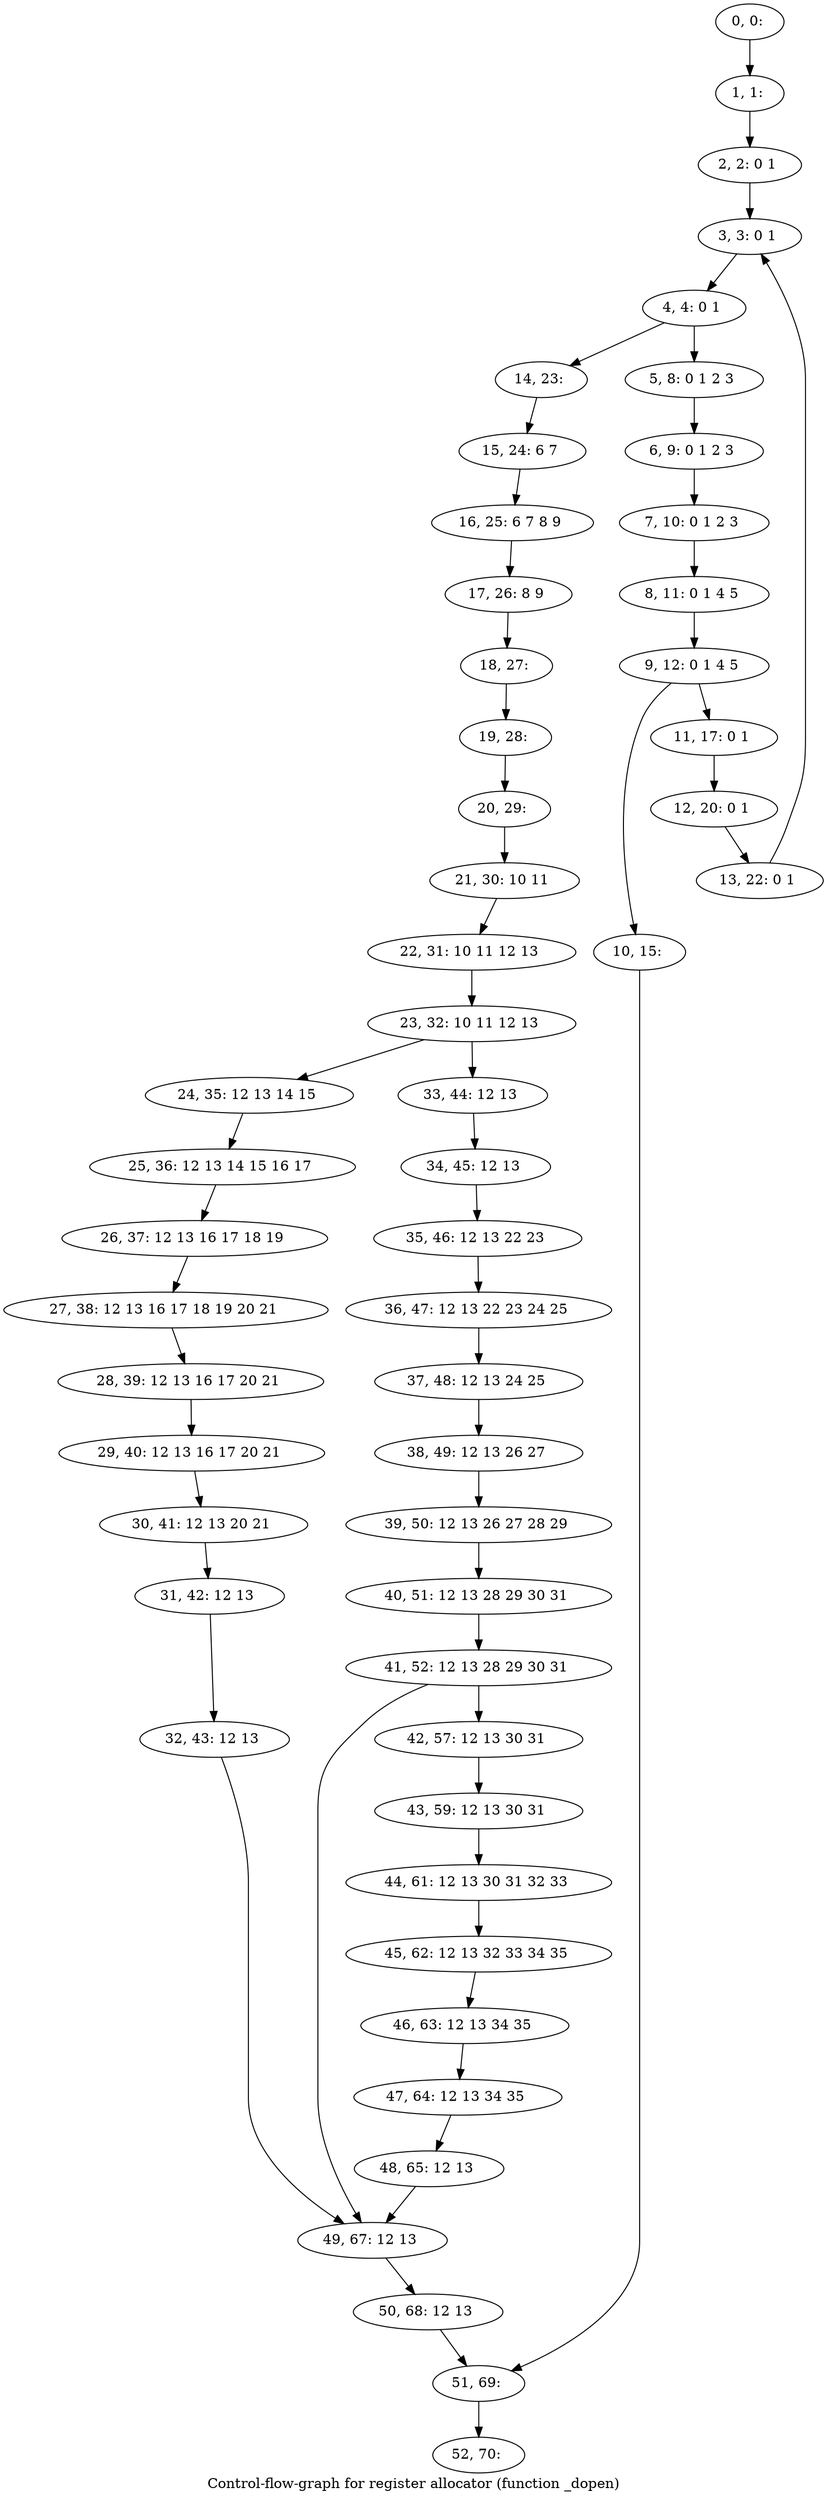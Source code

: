 digraph G {
graph [label="Control-flow-graph for register allocator (function _dopen)"]
0[label="0, 0: "];
1[label="1, 1: "];
2[label="2, 2: 0 1 "];
3[label="3, 3: 0 1 "];
4[label="4, 4: 0 1 "];
5[label="5, 8: 0 1 2 3 "];
6[label="6, 9: 0 1 2 3 "];
7[label="7, 10: 0 1 2 3 "];
8[label="8, 11: 0 1 4 5 "];
9[label="9, 12: 0 1 4 5 "];
10[label="10, 15: "];
11[label="11, 17: 0 1 "];
12[label="12, 20: 0 1 "];
13[label="13, 22: 0 1 "];
14[label="14, 23: "];
15[label="15, 24: 6 7 "];
16[label="16, 25: 6 7 8 9 "];
17[label="17, 26: 8 9 "];
18[label="18, 27: "];
19[label="19, 28: "];
20[label="20, 29: "];
21[label="21, 30: 10 11 "];
22[label="22, 31: 10 11 12 13 "];
23[label="23, 32: 10 11 12 13 "];
24[label="24, 35: 12 13 14 15 "];
25[label="25, 36: 12 13 14 15 16 17 "];
26[label="26, 37: 12 13 16 17 18 19 "];
27[label="27, 38: 12 13 16 17 18 19 20 21 "];
28[label="28, 39: 12 13 16 17 20 21 "];
29[label="29, 40: 12 13 16 17 20 21 "];
30[label="30, 41: 12 13 20 21 "];
31[label="31, 42: 12 13 "];
32[label="32, 43: 12 13 "];
33[label="33, 44: 12 13 "];
34[label="34, 45: 12 13 "];
35[label="35, 46: 12 13 22 23 "];
36[label="36, 47: 12 13 22 23 24 25 "];
37[label="37, 48: 12 13 24 25 "];
38[label="38, 49: 12 13 26 27 "];
39[label="39, 50: 12 13 26 27 28 29 "];
40[label="40, 51: 12 13 28 29 30 31 "];
41[label="41, 52: 12 13 28 29 30 31 "];
42[label="42, 57: 12 13 30 31 "];
43[label="43, 59: 12 13 30 31 "];
44[label="44, 61: 12 13 30 31 32 33 "];
45[label="45, 62: 12 13 32 33 34 35 "];
46[label="46, 63: 12 13 34 35 "];
47[label="47, 64: 12 13 34 35 "];
48[label="48, 65: 12 13 "];
49[label="49, 67: 12 13 "];
50[label="50, 68: 12 13 "];
51[label="51, 69: "];
52[label="52, 70: "];
0->1 ;
1->2 ;
2->3 ;
3->4 ;
4->5 ;
4->14 ;
5->6 ;
6->7 ;
7->8 ;
8->9 ;
9->10 ;
9->11 ;
10->51 ;
11->12 ;
12->13 ;
13->3 ;
14->15 ;
15->16 ;
16->17 ;
17->18 ;
18->19 ;
19->20 ;
20->21 ;
21->22 ;
22->23 ;
23->24 ;
23->33 ;
24->25 ;
25->26 ;
26->27 ;
27->28 ;
28->29 ;
29->30 ;
30->31 ;
31->32 ;
32->49 ;
33->34 ;
34->35 ;
35->36 ;
36->37 ;
37->38 ;
38->39 ;
39->40 ;
40->41 ;
41->42 ;
41->49 ;
42->43 ;
43->44 ;
44->45 ;
45->46 ;
46->47 ;
47->48 ;
48->49 ;
49->50 ;
50->51 ;
51->52 ;
}
